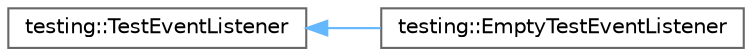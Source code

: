 digraph "クラス階層図"
{
 // LATEX_PDF_SIZE
  bgcolor="transparent";
  edge [fontname=Helvetica,fontsize=10,labelfontname=Helvetica,labelfontsize=10];
  node [fontname=Helvetica,fontsize=10,shape=box,height=0.2,width=0.4];
  rankdir="LR";
  Node0 [id="Node000000",label="testing::TestEventListener",height=0.2,width=0.4,color="grey40", fillcolor="white", style="filled",URL="$classtesting_1_1_test_event_listener.html",tooltip=" "];
  Node0 -> Node1 [id="edge28_Node000000_Node000001",dir="back",color="steelblue1",style="solid",tooltip=" "];
  Node1 [id="Node000001",label="testing::EmptyTestEventListener",height=0.2,width=0.4,color="grey40", fillcolor="white", style="filled",URL="$classtesting_1_1_empty_test_event_listener.html",tooltip=" "];
}

